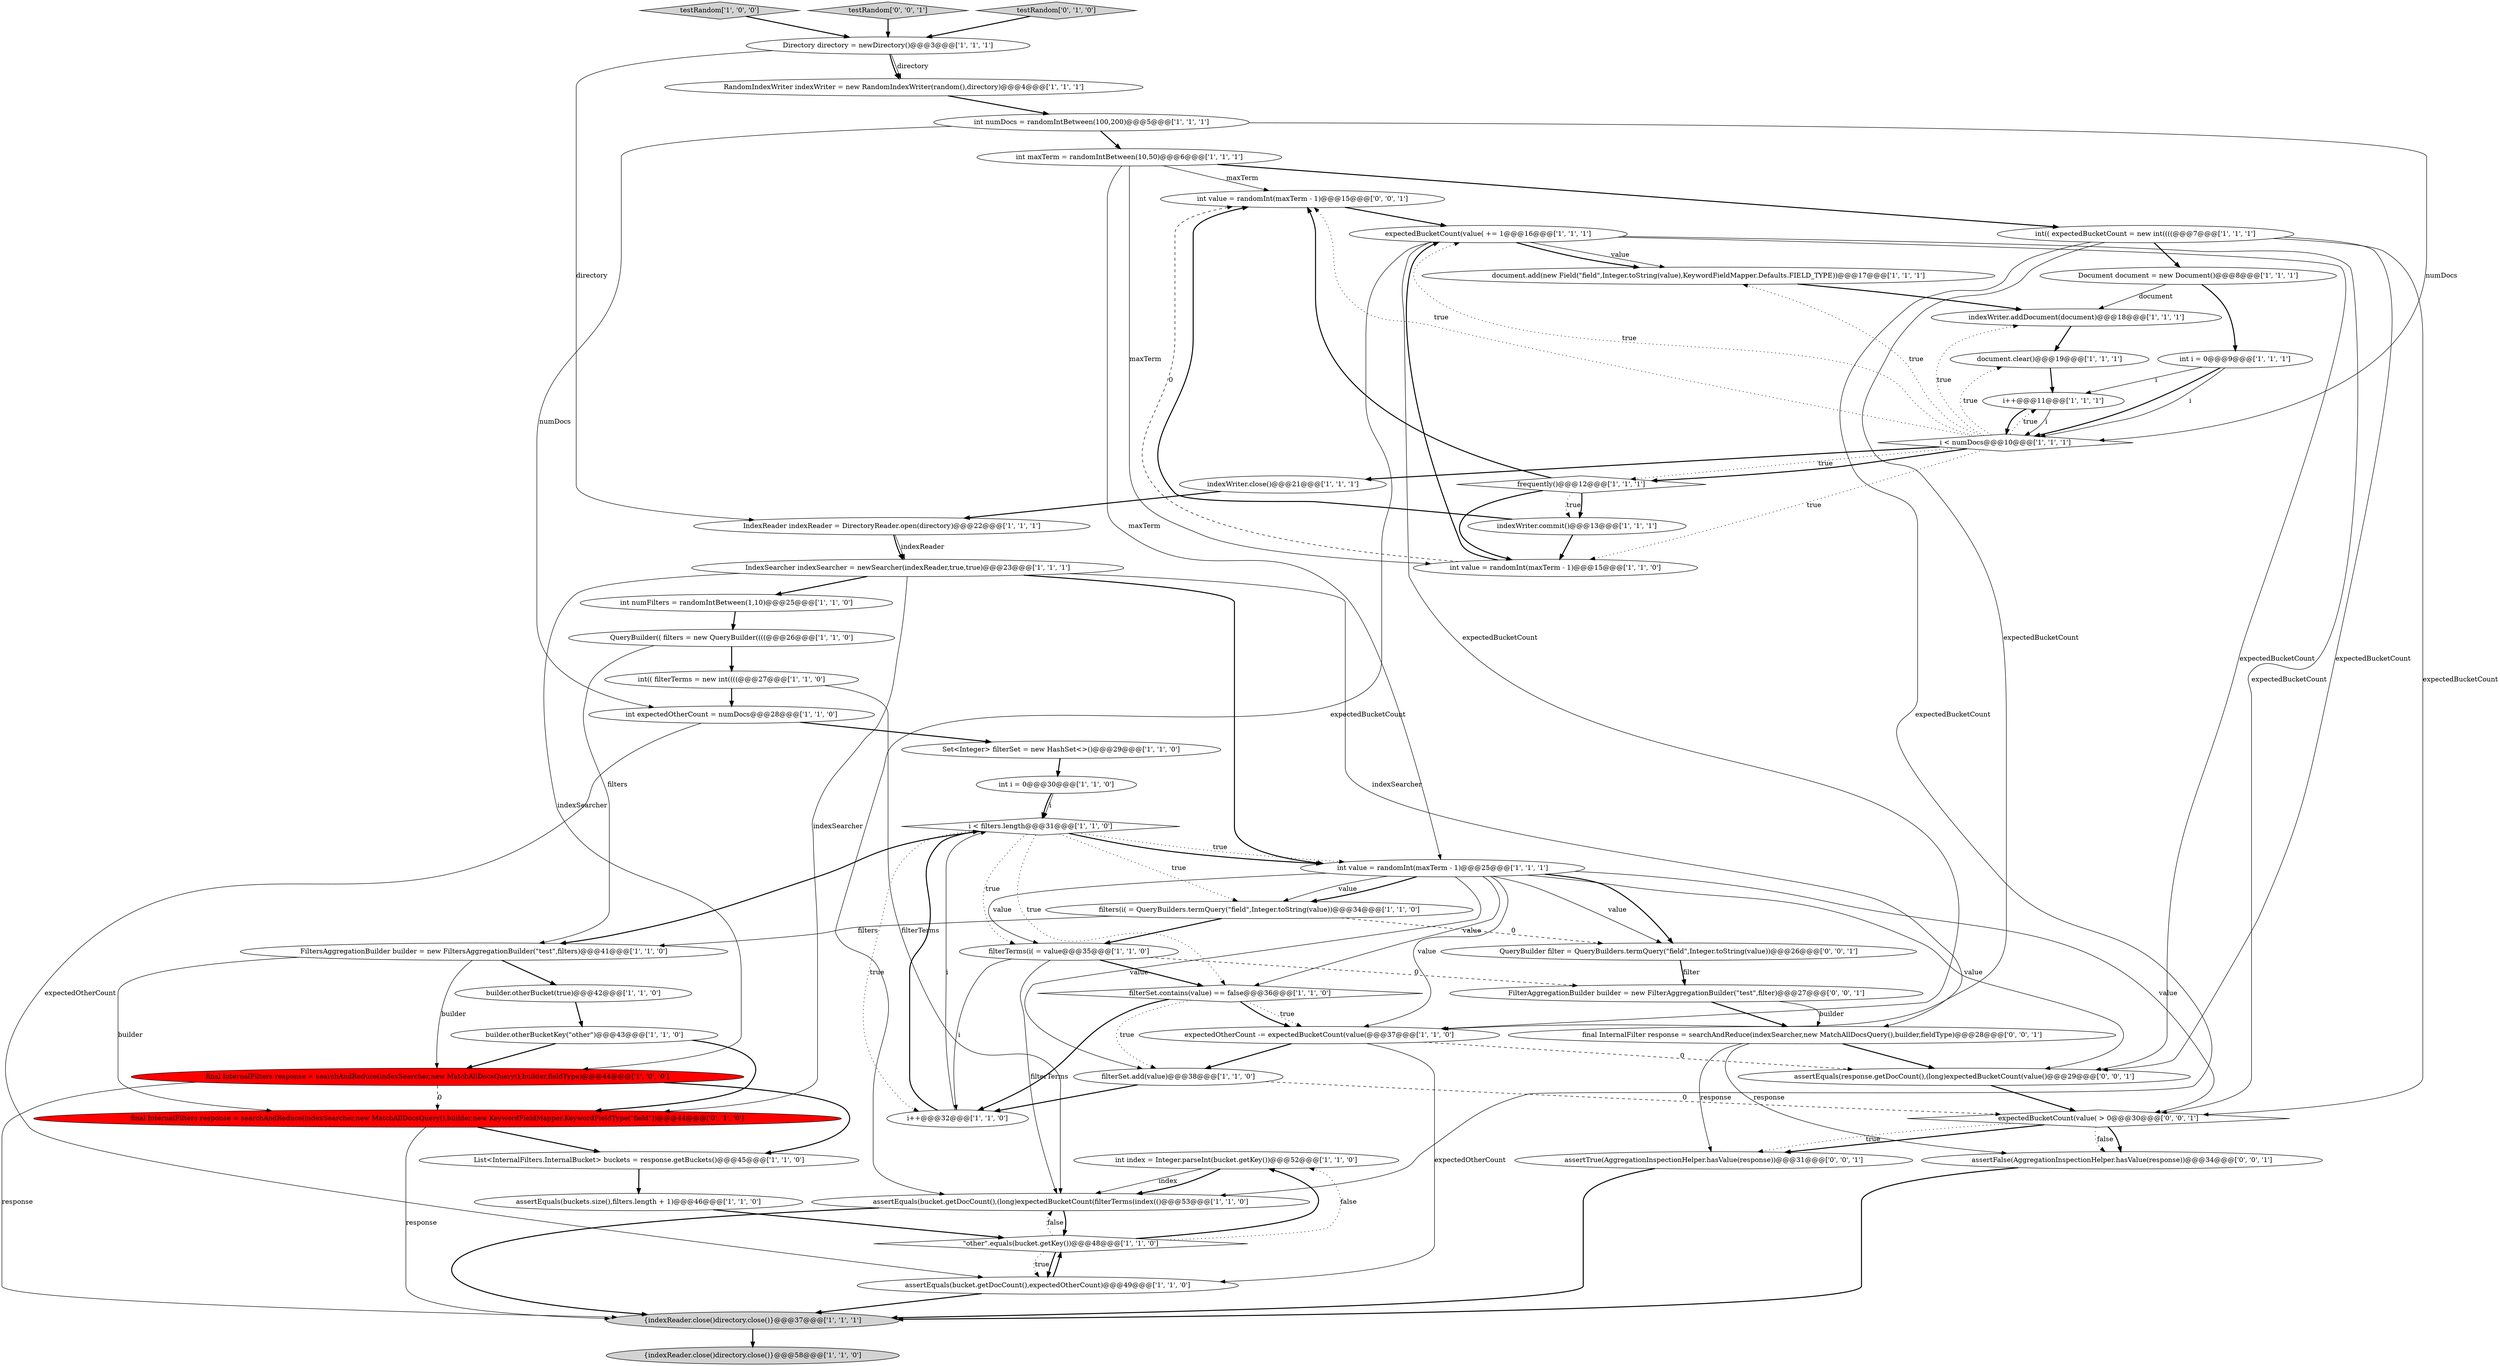 digraph {
11 [style = filled, label = "int index = Integer.parseInt(bucket.getKey())@@@52@@@['1', '1', '0']", fillcolor = white, shape = ellipse image = "AAA0AAABBB1BBB"];
6 [style = filled, label = "builder.otherBucketKey(\"other\")@@@43@@@['1', '1', '0']", fillcolor = white, shape = ellipse image = "AAA0AAABBB1BBB"];
42 [style = filled, label = "frequently()@@@12@@@['1', '1', '1']", fillcolor = white, shape = diamond image = "AAA0AAABBB1BBB"];
5 [style = filled, label = "int expectedOtherCount = numDocs@@@28@@@['1', '1', '0']", fillcolor = white, shape = ellipse image = "AAA0AAABBB1BBB"];
1 [style = filled, label = "indexWriter.close()@@@21@@@['1', '1', '1']", fillcolor = white, shape = ellipse image = "AAA0AAABBB1BBB"];
10 [style = filled, label = "int(( filterTerms = new int((((@@@27@@@['1', '1', '0']", fillcolor = white, shape = ellipse image = "AAA0AAABBB1BBB"];
17 [style = filled, label = "document.add(new Field(\"field\",Integer.toString(value),KeywordFieldMapper.Defaults.FIELD_TYPE))@@@17@@@['1', '1', '1']", fillcolor = white, shape = ellipse image = "AAA0AAABBB1BBB"];
51 [style = filled, label = "int value = randomInt(maxTerm - 1)@@@15@@@['0', '0', '1']", fillcolor = white, shape = ellipse image = "AAA0AAABBB3BBB"];
44 [style = filled, label = "IndexSearcher indexSearcher = newSearcher(indexReader,true,true)@@@23@@@['1', '1', '1']", fillcolor = white, shape = ellipse image = "AAA0AAABBB1BBB"];
24 [style = filled, label = "int maxTerm = randomIntBetween(10,50)@@@6@@@['1', '1', '1']", fillcolor = white, shape = ellipse image = "AAA0AAABBB1BBB"];
7 [style = filled, label = "document.clear()@@@19@@@['1', '1', '1']", fillcolor = white, shape = ellipse image = "AAA0AAABBB1BBB"];
2 [style = filled, label = "assertEquals(bucket.getDocCount(),(long)expectedBucketCount(filterTerms(index(()@@@53@@@['1', '1', '0']", fillcolor = white, shape = ellipse image = "AAA0AAABBB1BBB"];
30 [style = filled, label = "int i = 0@@@30@@@['1', '1', '0']", fillcolor = white, shape = ellipse image = "AAA0AAABBB1BBB"];
33 [style = filled, label = "final InternalFilters response = searchAndReduce(indexSearcher,new MatchAllDocsQuery(),builder,fieldType)@@@44@@@['1', '0', '0']", fillcolor = red, shape = ellipse image = "AAA1AAABBB1BBB"];
34 [style = filled, label = "indexWriter.addDocument(document)@@@18@@@['1', '1', '1']", fillcolor = white, shape = ellipse image = "AAA0AAABBB1BBB"];
35 [style = filled, label = "IndexReader indexReader = DirectoryReader.open(directory)@@@22@@@['1', '1', '1']", fillcolor = white, shape = ellipse image = "AAA0AAABBB1BBB"];
37 [style = filled, label = "List<InternalFilters.InternalBucket> buckets = response.getBuckets()@@@45@@@['1', '1', '0']", fillcolor = white, shape = ellipse image = "AAA0AAABBB1BBB"];
52 [style = filled, label = "assertEquals(response.getDocCount(),(long)expectedBucketCount(value()@@@29@@@['0', '0', '1']", fillcolor = white, shape = ellipse image = "AAA0AAABBB3BBB"];
55 [style = filled, label = "assertFalse(AggregationInspectionHelper.hasValue(response))@@@34@@@['0', '0', '1']", fillcolor = white, shape = ellipse image = "AAA0AAABBB3BBB"];
50 [style = filled, label = "final InternalFilter response = searchAndReduce(indexSearcher,new MatchAllDocsQuery(),builder,fieldType)@@@28@@@['0', '0', '1']", fillcolor = white, shape = ellipse image = "AAA0AAABBB3BBB"];
43 [style = filled, label = "{indexReader.close()directory.close()}@@@37@@@['1', '1', '1']", fillcolor = lightgray, shape = ellipse image = "AAA0AAABBB1BBB"];
14 [style = filled, label = "{indexReader.close()directory.close()}@@@58@@@['1', '1', '0']", fillcolor = lightgray, shape = ellipse image = "AAA0AAABBB1BBB"];
19 [style = filled, label = "QueryBuilder(( filters = new QueryBuilder((((@@@26@@@['1', '1', '0']", fillcolor = white, shape = ellipse image = "AAA0AAABBB1BBB"];
29 [style = filled, label = "int i = 0@@@9@@@['1', '1', '1']", fillcolor = white, shape = ellipse image = "AAA0AAABBB1BBB"];
27 [style = filled, label = "int(( expectedBucketCount = new int((((@@@7@@@['1', '1', '1']", fillcolor = white, shape = ellipse image = "AAA0AAABBB1BBB"];
31 [style = filled, label = "assertEquals(buckets.size(),filters.length + 1)@@@46@@@['1', '1', '0']", fillcolor = white, shape = ellipse image = "AAA0AAABBB1BBB"];
9 [style = filled, label = "i++@@@32@@@['1', '1', '0']", fillcolor = white, shape = ellipse image = "AAA0AAABBB1BBB"];
4 [style = filled, label = "\"other\".equals(bucket.getKey())@@@48@@@['1', '1', '0']", fillcolor = white, shape = diamond image = "AAA0AAABBB1BBB"];
32 [style = filled, label = "testRandom['1', '0', '0']", fillcolor = lightgray, shape = diamond image = "AAA0AAABBB1BBB"];
21 [style = filled, label = "RandomIndexWriter indexWriter = new RandomIndexWriter(random(),directory)@@@4@@@['1', '1', '1']", fillcolor = white, shape = ellipse image = "AAA0AAABBB1BBB"];
13 [style = filled, label = "int value = randomInt(maxTerm - 1)@@@15@@@['1', '1', '0']", fillcolor = white, shape = ellipse image = "AAA0AAABBB1BBB"];
28 [style = filled, label = "Document document = new Document()@@@8@@@['1', '1', '1']", fillcolor = white, shape = ellipse image = "AAA0AAABBB1BBB"];
22 [style = filled, label = "assertEquals(bucket.getDocCount(),expectedOtherCount)@@@49@@@['1', '1', '0']", fillcolor = white, shape = ellipse image = "AAA0AAABBB1BBB"];
18 [style = filled, label = "indexWriter.commit()@@@13@@@['1', '1', '1']", fillcolor = white, shape = ellipse image = "AAA0AAABBB1BBB"];
48 [style = filled, label = "testRandom['0', '0', '1']", fillcolor = lightgray, shape = diamond image = "AAA0AAABBB3BBB"];
20 [style = filled, label = "expectedBucketCount(value( += 1@@@16@@@['1', '1', '1']", fillcolor = white, shape = ellipse image = "AAA0AAABBB1BBB"];
40 [style = filled, label = "FiltersAggregationBuilder builder = new FiltersAggregationBuilder(\"test\",filters)@@@41@@@['1', '1', '0']", fillcolor = white, shape = ellipse image = "AAA0AAABBB1BBB"];
25 [style = filled, label = "int numDocs = randomIntBetween(100,200)@@@5@@@['1', '1', '1']", fillcolor = white, shape = ellipse image = "AAA0AAABBB1BBB"];
0 [style = filled, label = "Directory directory = newDirectory()@@@3@@@['1', '1', '1']", fillcolor = white, shape = ellipse image = "AAA0AAABBB1BBB"];
16 [style = filled, label = "i < filters.length@@@31@@@['1', '1', '0']", fillcolor = white, shape = diamond image = "AAA0AAABBB1BBB"];
26 [style = filled, label = "builder.otherBucket(true)@@@42@@@['1', '1', '0']", fillcolor = white, shape = ellipse image = "AAA0AAABBB1BBB"];
56 [style = filled, label = "assertTrue(AggregationInspectionHelper.hasValue(response))@@@31@@@['0', '0', '1']", fillcolor = white, shape = ellipse image = "AAA0AAABBB3BBB"];
54 [style = filled, label = "expectedBucketCount(value( > 0@@@30@@@['0', '0', '1']", fillcolor = white, shape = diamond image = "AAA0AAABBB3BBB"];
41 [style = filled, label = "int value = randomInt(maxTerm - 1)@@@25@@@['1', '1', '1']", fillcolor = white, shape = ellipse image = "AAA0AAABBB1BBB"];
47 [style = filled, label = "final InternalFilters response = searchAndReduce(indexSearcher,new MatchAllDocsQuery(),builder,new KeywordFieldMapper.KeywordFieldType(\"field\"))@@@44@@@['0', '1', '0']", fillcolor = red, shape = ellipse image = "AAA1AAABBB2BBB"];
38 [style = filled, label = "filterSet.contains(value) == false@@@36@@@['1', '1', '0']", fillcolor = white, shape = diamond image = "AAA0AAABBB1BBB"];
46 [style = filled, label = "testRandom['0', '1', '0']", fillcolor = lightgray, shape = diamond image = "AAA0AAABBB2BBB"];
45 [style = filled, label = "Set<Integer> filterSet = new HashSet<>()@@@29@@@['1', '1', '0']", fillcolor = white, shape = ellipse image = "AAA0AAABBB1BBB"];
12 [style = filled, label = "i++@@@11@@@['1', '1', '1']", fillcolor = white, shape = ellipse image = "AAA0AAABBB1BBB"];
39 [style = filled, label = "i < numDocs@@@10@@@['1', '1', '1']", fillcolor = white, shape = diamond image = "AAA0AAABBB1BBB"];
49 [style = filled, label = "QueryBuilder filter = QueryBuilders.termQuery(\"field\",Integer.toString(value))@@@26@@@['0', '0', '1']", fillcolor = white, shape = ellipse image = "AAA0AAABBB3BBB"];
15 [style = filled, label = "int numFilters = randomIntBetween(1,10)@@@25@@@['1', '1', '0']", fillcolor = white, shape = ellipse image = "AAA0AAABBB1BBB"];
36 [style = filled, label = "expectedOtherCount -= expectedBucketCount(value(@@@37@@@['1', '1', '0']", fillcolor = white, shape = ellipse image = "AAA0AAABBB1BBB"];
53 [style = filled, label = "FilterAggregationBuilder builder = new FilterAggregationBuilder(\"test\",filter)@@@27@@@['0', '0', '1']", fillcolor = white, shape = ellipse image = "AAA0AAABBB3BBB"];
3 [style = filled, label = "filterSet.add(value)@@@38@@@['1', '1', '0']", fillcolor = white, shape = ellipse image = "AAA0AAABBB1BBB"];
23 [style = filled, label = "filters(i( = QueryBuilders.termQuery(\"field\",Integer.toString(value))@@@34@@@['1', '1', '0']", fillcolor = white, shape = ellipse image = "AAA0AAABBB1BBB"];
8 [style = filled, label = "filterTerms(i( = value@@@35@@@['1', '1', '0']", fillcolor = white, shape = ellipse image = "AAA0AAABBB1BBB"];
54->55 [style = bold, label=""];
54->56 [style = bold, label=""];
16->9 [style = dotted, label="true"];
20->2 [style = solid, label="expectedBucketCount"];
12->39 [style = solid, label="i"];
46->0 [style = bold, label=""];
41->52 [style = solid, label="value"];
27->28 [style = bold, label=""];
32->0 [style = bold, label=""];
27->54 [style = solid, label="expectedBucketCount"];
47->43 [style = solid, label="response"];
36->52 [style = dashed, label="0"];
33->43 [style = solid, label="response"];
44->15 [style = bold, label=""];
5->45 [style = bold, label=""];
47->37 [style = bold, label=""];
23->49 [style = dashed, label="0"];
39->42 [style = dotted, label="true"];
45->30 [style = bold, label=""];
41->36 [style = solid, label="value"];
33->47 [style = dashed, label="0"];
9->16 [style = bold, label=""];
22->4 [style = bold, label=""];
16->41 [style = bold, label=""];
54->56 [style = dotted, label="true"];
20->54 [style = solid, label="expectedBucketCount"];
37->31 [style = bold, label=""];
13->51 [style = dashed, label="0"];
25->5 [style = solid, label="numDocs"];
11->2 [style = solid, label="index"];
40->26 [style = bold, label=""];
29->12 [style = solid, label="i"];
41->54 [style = solid, label="value"];
16->38 [style = dotted, label="true"];
49->53 [style = solid, label="filter"];
16->41 [style = dotted, label="true"];
24->27 [style = bold, label=""];
56->43 [style = bold, label=""];
5->22 [style = solid, label="expectedOtherCount"];
0->21 [style = solid, label="directory"];
3->54 [style = dashed, label="0"];
16->40 [style = bold, label=""];
35->44 [style = bold, label=""];
54->55 [style = dotted, label="false"];
29->39 [style = bold, label=""];
27->2 [style = solid, label="expectedBucketCount"];
40->33 [style = solid, label="builder"];
22->43 [style = bold, label=""];
29->39 [style = solid, label="i"];
41->8 [style = solid, label="value"];
0->35 [style = solid, label="directory"];
31->4 [style = bold, label=""];
1->35 [style = bold, label=""];
41->49 [style = bold, label=""];
0->21 [style = bold, label=""];
9->16 [style = solid, label="i"];
21->25 [style = bold, label=""];
23->8 [style = bold, label=""];
26->6 [style = bold, label=""];
2->4 [style = bold, label=""];
8->38 [style = bold, label=""];
50->56 [style = solid, label="response"];
25->24 [style = bold, label=""];
17->34 [style = bold, label=""];
20->52 [style = solid, label="expectedBucketCount"];
41->23 [style = solid, label="value"];
4->22 [style = dotted, label="true"];
44->41 [style = bold, label=""];
44->50 [style = solid, label="indexSearcher"];
18->51 [style = bold, label=""];
24->13 [style = solid, label="maxTerm"];
39->20 [style = dotted, label="true"];
39->42 [style = bold, label=""];
39->51 [style = dotted, label="true"];
20->36 [style = solid, label="expectedBucketCount"];
6->47 [style = bold, label=""];
4->22 [style = bold, label=""];
53->50 [style = solid, label="builder"];
2->43 [style = bold, label=""];
52->54 [style = bold, label=""];
39->34 [style = dotted, label="true"];
28->29 [style = bold, label=""];
16->8 [style = dotted, label="true"];
28->34 [style = solid, label="document"];
10->2 [style = solid, label="filterTerms"];
41->49 [style = solid, label="value"];
38->9 [style = bold, label=""];
40->47 [style = solid, label="builder"];
30->16 [style = solid, label="i"];
19->10 [style = bold, label=""];
50->55 [style = solid, label="response"];
15->19 [style = bold, label=""];
35->44 [style = solid, label="indexReader"];
27->52 [style = solid, label="expectedBucketCount"];
51->20 [style = bold, label=""];
42->51 [style = bold, label=""];
20->17 [style = solid, label="value"];
53->50 [style = bold, label=""];
3->9 [style = bold, label=""];
4->2 [style = dotted, label="false"];
39->17 [style = dotted, label="true"];
36->22 [style = solid, label="expectedOtherCount"];
10->5 [style = bold, label=""];
43->14 [style = bold, label=""];
42->18 [style = dotted, label="true"];
6->33 [style = bold, label=""];
39->13 [style = dotted, label="true"];
39->1 [style = bold, label=""];
55->43 [style = bold, label=""];
12->39 [style = bold, label=""];
33->37 [style = bold, label=""];
39->12 [style = dotted, label="true"];
38->36 [style = dotted, label="true"];
23->40 [style = solid, label="filters"];
42->18 [style = bold, label=""];
42->13 [style = bold, label=""];
20->17 [style = bold, label=""];
24->41 [style = solid, label="maxTerm"];
7->12 [style = bold, label=""];
34->7 [style = bold, label=""];
38->36 [style = bold, label=""];
8->53 [style = dashed, label="0"];
44->33 [style = solid, label="indexSearcher"];
24->51 [style = solid, label="maxTerm"];
44->47 [style = solid, label="indexSearcher"];
8->9 [style = solid, label="i"];
8->2 [style = solid, label="filterTerms"];
16->23 [style = dotted, label="true"];
50->52 [style = bold, label=""];
11->2 [style = bold, label=""];
4->11 [style = dotted, label="false"];
48->0 [style = bold, label=""];
49->53 [style = bold, label=""];
38->3 [style = dotted, label="true"];
19->40 [style = solid, label="filters"];
41->38 [style = solid, label="value"];
27->36 [style = solid, label="expectedBucketCount"];
41->3 [style = solid, label="value"];
25->39 [style = solid, label="numDocs"];
18->13 [style = bold, label=""];
4->11 [style = bold, label=""];
30->16 [style = bold, label=""];
41->23 [style = bold, label=""];
39->7 [style = dotted, label="true"];
13->20 [style = bold, label=""];
36->3 [style = bold, label=""];
}
